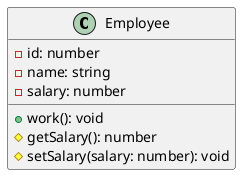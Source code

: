 @startuml Employee

class Employee {
  - id: number
  - name: string
  - salary: number
  + work(): void
  # getSalary(): number
  # setSalary(salary: number): void
}

@enduml